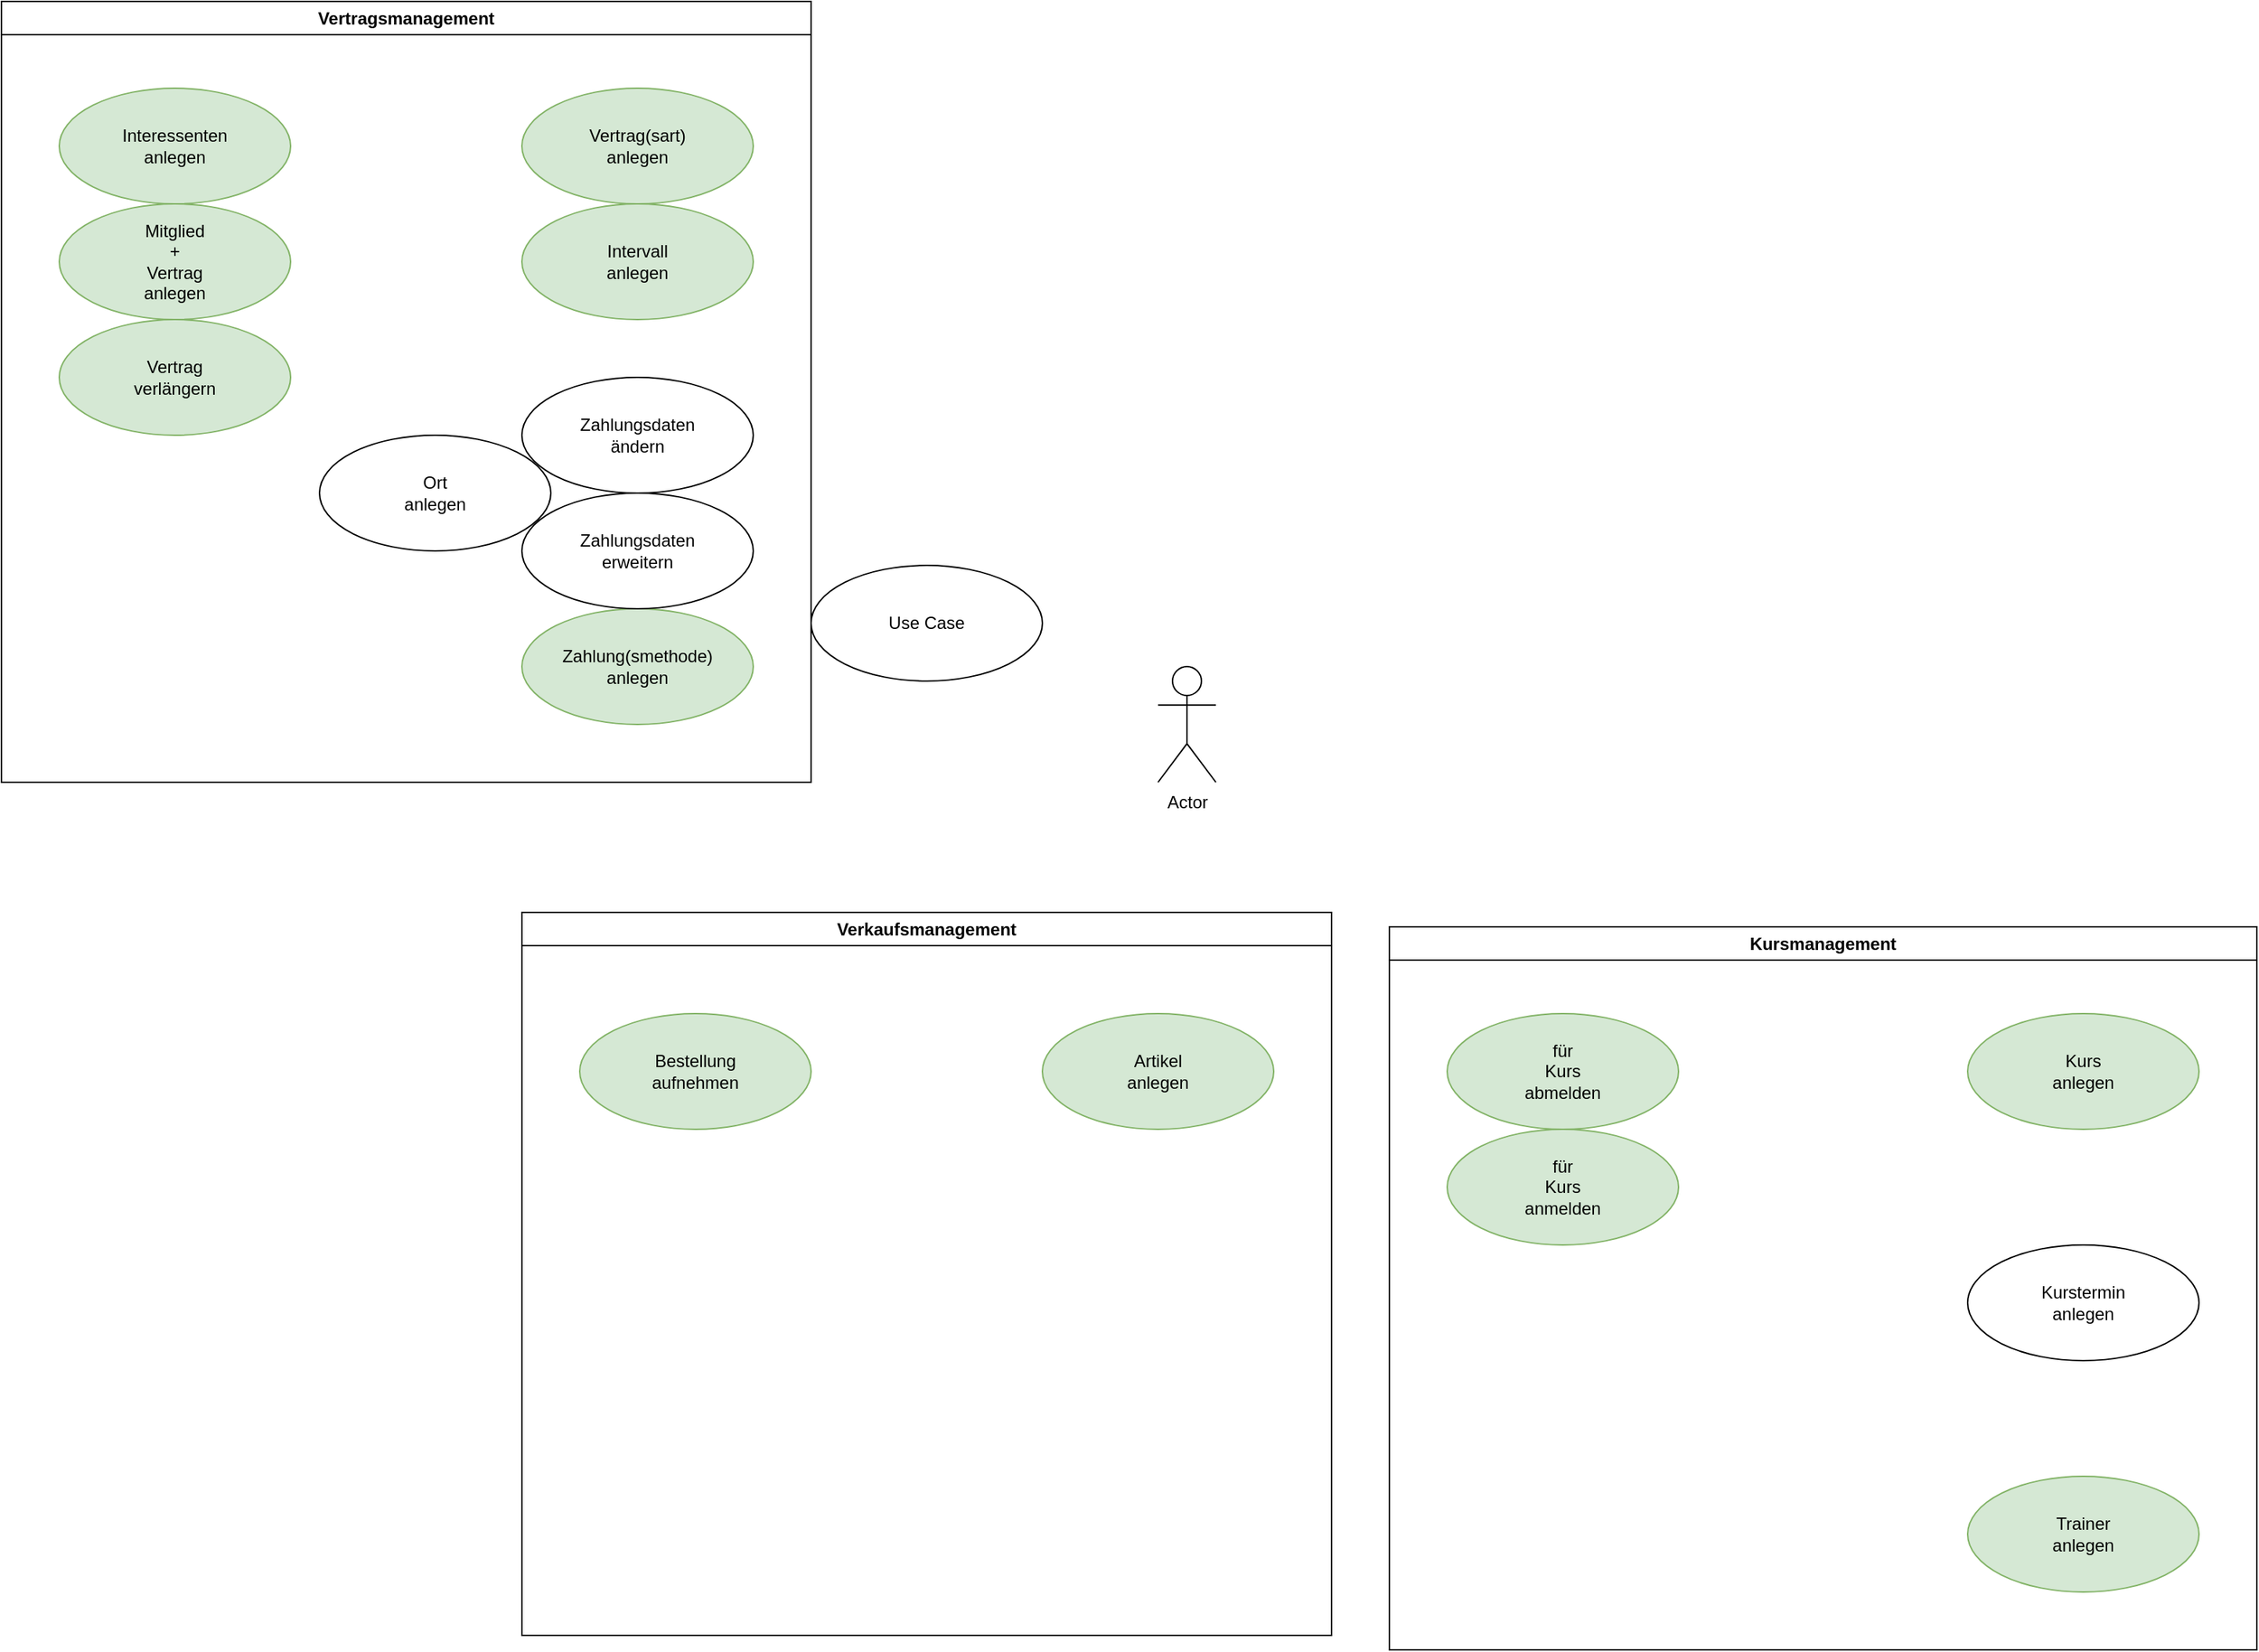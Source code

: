 <mxfile version="28.2.8">
  <diagram name="Seite-1" id="vo3xN_PYVV55TolvT_0G">
    <mxGraphModel dx="2879" dy="1410" grid="1" gridSize="10" guides="1" tooltips="1" connect="1" arrows="1" fold="1" page="1" pageScale="1" pageWidth="827" pageHeight="1169" math="0" shadow="0">
      <root>
        <mxCell id="0" />
        <mxCell id="1" parent="0" />
        <mxCell id="wPd_HhZtp6EpPvN9HsTd-2" value="Actor" style="shape=umlActor;verticalLabelPosition=bottom;verticalAlign=top;html=1;" vertex="1" parent="1">
          <mxGeometry x="40" y="480" width="40" height="80" as="geometry" />
        </mxCell>
        <mxCell id="wPd_HhZtp6EpPvN9HsTd-3" value="Use Case" style="ellipse;whiteSpace=wrap;html=1;" vertex="1" parent="1">
          <mxGeometry x="-200" y="410" width="160" height="80" as="geometry" />
        </mxCell>
        <mxCell id="wPd_HhZtp6EpPvN9HsTd-17" value="Kursmanagement" style="swimlane;whiteSpace=wrap;html=1;" vertex="1" parent="1">
          <mxGeometry x="200" y="660" width="600" height="500" as="geometry" />
        </mxCell>
        <mxCell id="wPd_HhZtp6EpPvN9HsTd-18" value="für&lt;div&gt;Kurs&lt;/div&gt;&lt;div&gt;abmelden&lt;/div&gt;" style="ellipse;whiteSpace=wrap;html=1;fillColor=#d5e8d4;strokeColor=#82b366;" vertex="1" parent="wPd_HhZtp6EpPvN9HsTd-17">
          <mxGeometry x="40" y="60" width="160" height="80" as="geometry" />
        </mxCell>
        <mxCell id="wPd_HhZtp6EpPvN9HsTd-19" value="für&lt;div&gt;Kurs&lt;/div&gt;&lt;div&gt;anmelden&lt;/div&gt;" style="ellipse;whiteSpace=wrap;html=1;fillColor=#d5e8d4;strokeColor=#82b366;" vertex="1" parent="wPd_HhZtp6EpPvN9HsTd-17">
          <mxGeometry x="40" y="140" width="160" height="80" as="geometry" />
        </mxCell>
        <mxCell id="wPd_HhZtp6EpPvN9HsTd-20" value="Kurs&lt;div&gt;anlegen&lt;/div&gt;" style="ellipse;whiteSpace=wrap;html=1;fillColor=#d5e8d4;strokeColor=#82b366;" vertex="1" parent="wPd_HhZtp6EpPvN9HsTd-17">
          <mxGeometry x="400" y="60" width="160" height="80" as="geometry" />
        </mxCell>
        <mxCell id="wPd_HhZtp6EpPvN9HsTd-21" value="Trainer&lt;div&gt;anlegen&lt;/div&gt;" style="ellipse;whiteSpace=wrap;html=1;fillColor=#d5e8d4;strokeColor=#82b366;" vertex="1" parent="wPd_HhZtp6EpPvN9HsTd-17">
          <mxGeometry x="400" y="380" width="160" height="80" as="geometry" />
        </mxCell>
        <mxCell id="wPd_HhZtp6EpPvN9HsTd-36" value="Kurstermin&lt;div&gt;anlegen&lt;/div&gt;" style="ellipse;whiteSpace=wrap;html=1;" vertex="1" parent="wPd_HhZtp6EpPvN9HsTd-17">
          <mxGeometry x="400" y="220" width="160" height="80" as="geometry" />
        </mxCell>
        <mxCell id="wPd_HhZtp6EpPvN9HsTd-22" value="Verkaufsmanagement" style="swimlane;whiteSpace=wrap;html=1;" vertex="1" parent="1">
          <mxGeometry x="-400" y="650" width="560" height="500" as="geometry" />
        </mxCell>
        <mxCell id="wPd_HhZtp6EpPvN9HsTd-23" value="Bestellung&lt;div&gt;aufnehmen&lt;/div&gt;" style="ellipse;whiteSpace=wrap;html=1;fillColor=#d5e8d4;strokeColor=#82b366;" vertex="1" parent="wPd_HhZtp6EpPvN9HsTd-22">
          <mxGeometry x="40" y="70" width="160" height="80" as="geometry" />
        </mxCell>
        <mxCell id="wPd_HhZtp6EpPvN9HsTd-24" value="Artikel&lt;div&gt;anlegen&lt;/div&gt;" style="ellipse;whiteSpace=wrap;html=1;fillColor=#d5e8d4;strokeColor=#82b366;" vertex="1" parent="wPd_HhZtp6EpPvN9HsTd-22">
          <mxGeometry x="360" y="70" width="160" height="80" as="geometry" />
        </mxCell>
        <mxCell id="wPd_HhZtp6EpPvN9HsTd-25" value="Vertragsmanagement" style="swimlane;whiteSpace=wrap;html=1;" vertex="1" parent="1">
          <mxGeometry x="-760" y="20" width="560" height="540" as="geometry" />
        </mxCell>
        <mxCell id="wPd_HhZtp6EpPvN9HsTd-26" value="Mitglied&lt;div&gt;+&lt;/div&gt;&lt;div&gt;Vertrag&lt;/div&gt;&lt;div&gt;anlegen&lt;/div&gt;" style="ellipse;whiteSpace=wrap;html=1;fillColor=#d5e8d4;strokeColor=#82b366;" vertex="1" parent="wPd_HhZtp6EpPvN9HsTd-25">
          <mxGeometry x="40" y="140" width="160" height="80" as="geometry" />
        </mxCell>
        <mxCell id="wPd_HhZtp6EpPvN9HsTd-27" value="Interessenten&lt;div&gt;anlegen&lt;/div&gt;" style="ellipse;whiteSpace=wrap;html=1;fillColor=#d5e8d4;strokeColor=#82b366;" vertex="1" parent="wPd_HhZtp6EpPvN9HsTd-25">
          <mxGeometry x="40" y="60" width="160" height="80" as="geometry" />
        </mxCell>
        <mxCell id="wPd_HhZtp6EpPvN9HsTd-28" value="Vertrag(sart)&lt;div&gt;anlegen&lt;/div&gt;" style="ellipse;whiteSpace=wrap;html=1;fillColor=#d5e8d4;strokeColor=#82b366;" vertex="1" parent="wPd_HhZtp6EpPvN9HsTd-25">
          <mxGeometry x="360" y="60" width="160" height="80" as="geometry" />
        </mxCell>
        <mxCell id="wPd_HhZtp6EpPvN9HsTd-29" value="Intervall&lt;div&gt;anlegen&lt;/div&gt;" style="ellipse;whiteSpace=wrap;html=1;fillColor=#d5e8d4;strokeColor=#82b366;" vertex="1" parent="wPd_HhZtp6EpPvN9HsTd-25">
          <mxGeometry x="360" y="140" width="160" height="80" as="geometry" />
        </mxCell>
        <mxCell id="wPd_HhZtp6EpPvN9HsTd-30" value="Vertrag&lt;div&gt;verlängern&lt;/div&gt;" style="ellipse;whiteSpace=wrap;html=1;fillColor=#d5e8d4;strokeColor=#82b366;" vertex="1" parent="wPd_HhZtp6EpPvN9HsTd-25">
          <mxGeometry x="40" y="220" width="160" height="80" as="geometry" />
        </mxCell>
        <mxCell id="wPd_HhZtp6EpPvN9HsTd-31" value="Zahlung(smethode)&lt;div&gt;anlegen&lt;/div&gt;" style="ellipse;whiteSpace=wrap;html=1;fillColor=#d5e8d4;strokeColor=#82b366;" vertex="1" parent="wPd_HhZtp6EpPvN9HsTd-25">
          <mxGeometry x="360" y="420" width="160" height="80" as="geometry" />
        </mxCell>
        <mxCell id="wPd_HhZtp6EpPvN9HsTd-33" value="Zahlungsdaten&lt;div&gt;ändern&lt;/div&gt;" style="ellipse;whiteSpace=wrap;html=1;" vertex="1" parent="wPd_HhZtp6EpPvN9HsTd-25">
          <mxGeometry x="360" y="260" width="160" height="80" as="geometry" />
        </mxCell>
        <mxCell id="wPd_HhZtp6EpPvN9HsTd-32" value="Zahlungsdaten&lt;div&gt;erweitern&lt;/div&gt;" style="ellipse;whiteSpace=wrap;html=1;" vertex="1" parent="wPd_HhZtp6EpPvN9HsTd-25">
          <mxGeometry x="360" y="340" width="160" height="80" as="geometry" />
        </mxCell>
        <mxCell id="wPd_HhZtp6EpPvN9HsTd-34" value="Ort&lt;div&gt;anlegen&lt;/div&gt;" style="ellipse;whiteSpace=wrap;html=1;" vertex="1" parent="wPd_HhZtp6EpPvN9HsTd-25">
          <mxGeometry x="220" y="300" width="160" height="80" as="geometry" />
        </mxCell>
      </root>
    </mxGraphModel>
  </diagram>
</mxfile>

